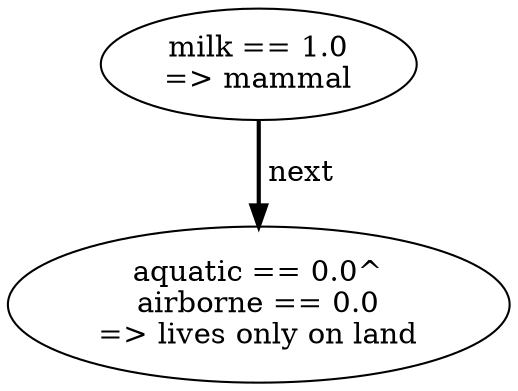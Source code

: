 digraph tree {
    "milk == 1.0
=> mammal";
    "aquatic == 0.0^
airborne == 0.0
=> lives only on land";
    "milk == 1.0
=> mammal" -> "aquatic == 0.0^
airborne == 0.0
=> lives only on land" [style="bold", label=" next"];
}
